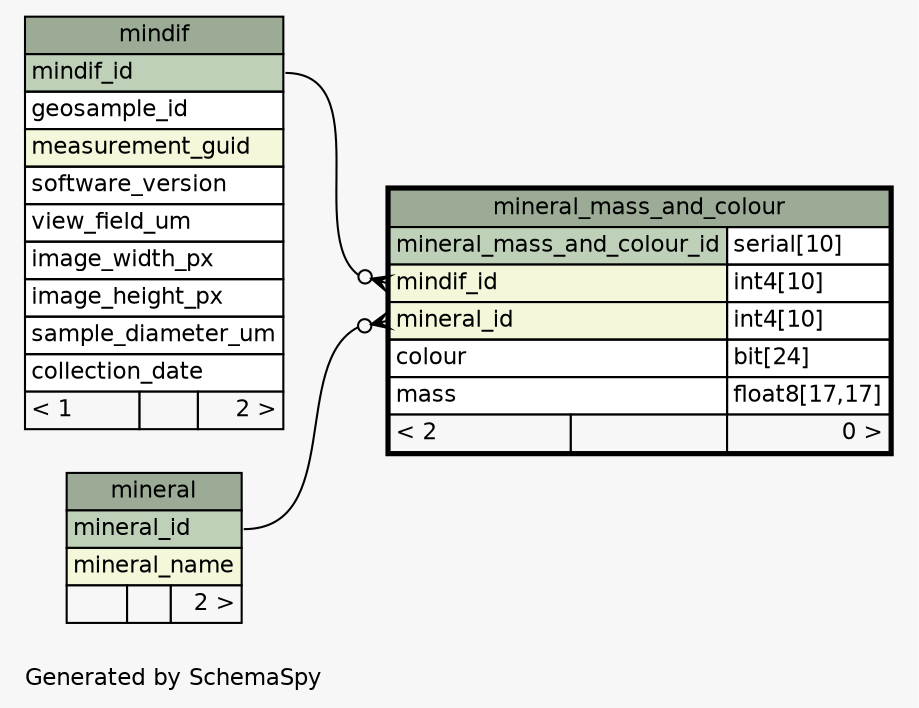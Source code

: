 // dot 2.38.0 on Linux 3.16.0-4-amd64
// SchemaSpy rev 590
digraph "oneDegreeRelationshipsDiagram" {
  graph [
    rankdir="RL"
    bgcolor="#f7f7f7"
    label="\nGenerated by SchemaSpy"
    labeljust="l"
    nodesep="0.18"
    ranksep="0.46"
    fontname="Helvetica"
    fontsize="11"
  ];
  node [
    fontname="Helvetica"
    fontsize="11"
    shape="plaintext"
  ];
  edge [
    arrowsize="0.8"
  ];
  "mineral_mass_and_colour":"mindif_id":w -> "mindif":"mindif_id":e [arrowhead=none dir=back arrowtail=crowodot];
  "mineral_mass_and_colour":"mineral_id":w -> "mineral":"mineral_id":e [arrowhead=none dir=back arrowtail=crowodot];
  "mindif" [
    label=<
    <TABLE BORDER="0" CELLBORDER="1" CELLSPACING="0" BGCOLOR="#ffffff">
      <TR><TD COLSPAN="3" BGCOLOR="#9bab96" ALIGN="CENTER">mindif</TD></TR>
      <TR><TD PORT="mindif_id" COLSPAN="3" BGCOLOR="#bed1b8" ALIGN="LEFT">mindif_id</TD></TR>
      <TR><TD PORT="geosample_id" COLSPAN="3" ALIGN="LEFT">geosample_id</TD></TR>
      <TR><TD PORT="measurement_guid" COLSPAN="3" BGCOLOR="#f4f7da" ALIGN="LEFT">measurement_guid</TD></TR>
      <TR><TD PORT="software_version" COLSPAN="3" ALIGN="LEFT">software_version</TD></TR>
      <TR><TD PORT="view_field_um" COLSPAN="3" ALIGN="LEFT">view_field_um</TD></TR>
      <TR><TD PORT="image_width_px" COLSPAN="3" ALIGN="LEFT">image_width_px</TD></TR>
      <TR><TD PORT="image_height_px" COLSPAN="3" ALIGN="LEFT">image_height_px</TD></TR>
      <TR><TD PORT="sample_diameter_um" COLSPAN="3" ALIGN="LEFT">sample_diameter_um</TD></TR>
      <TR><TD PORT="collection_date" COLSPAN="3" ALIGN="LEFT">collection_date</TD></TR>
      <TR><TD ALIGN="LEFT" BGCOLOR="#f7f7f7">&lt; 1</TD><TD ALIGN="RIGHT" BGCOLOR="#f7f7f7">  </TD><TD ALIGN="RIGHT" BGCOLOR="#f7f7f7">2 &gt;</TD></TR>
    </TABLE>>
    URL="mindif.html"
    tooltip="mindif"
  ];
  "mineral" [
    label=<
    <TABLE BORDER="0" CELLBORDER="1" CELLSPACING="0" BGCOLOR="#ffffff">
      <TR><TD COLSPAN="3" BGCOLOR="#9bab96" ALIGN="CENTER">mineral</TD></TR>
      <TR><TD PORT="mineral_id" COLSPAN="3" BGCOLOR="#bed1b8" ALIGN="LEFT">mineral_id</TD></TR>
      <TR><TD PORT="mineral_name" COLSPAN="3" BGCOLOR="#f4f7da" ALIGN="LEFT">mineral_name</TD></TR>
      <TR><TD ALIGN="LEFT" BGCOLOR="#f7f7f7">  </TD><TD ALIGN="RIGHT" BGCOLOR="#f7f7f7">  </TD><TD ALIGN="RIGHT" BGCOLOR="#f7f7f7">2 &gt;</TD></TR>
    </TABLE>>
    URL="mineral.html"
    tooltip="mineral"
  ];
  "mineral_mass_and_colour" [
    label=<
    <TABLE BORDER="2" CELLBORDER="1" CELLSPACING="0" BGCOLOR="#ffffff">
      <TR><TD COLSPAN="3" BGCOLOR="#9bab96" ALIGN="CENTER">mineral_mass_and_colour</TD></TR>
      <TR><TD PORT="mineral_mass_and_colour_id" COLSPAN="2" BGCOLOR="#bed1b8" ALIGN="LEFT">mineral_mass_and_colour_id</TD><TD PORT="mineral_mass_and_colour_id.type" ALIGN="LEFT">serial[10]</TD></TR>
      <TR><TD PORT="mindif_id" COLSPAN="2" BGCOLOR="#f4f7da" ALIGN="LEFT">mindif_id</TD><TD PORT="mindif_id.type" ALIGN="LEFT">int4[10]</TD></TR>
      <TR><TD PORT="mineral_id" COLSPAN="2" BGCOLOR="#f4f7da" ALIGN="LEFT">mineral_id</TD><TD PORT="mineral_id.type" ALIGN="LEFT">int4[10]</TD></TR>
      <TR><TD PORT="colour" COLSPAN="2" ALIGN="LEFT">colour</TD><TD PORT="colour.type" ALIGN="LEFT">bit[24]</TD></TR>
      <TR><TD PORT="mass" COLSPAN="2" ALIGN="LEFT">mass</TD><TD PORT="mass.type" ALIGN="LEFT">float8[17,17]</TD></TR>
      <TR><TD ALIGN="LEFT" BGCOLOR="#f7f7f7">&lt; 2</TD><TD ALIGN="RIGHT" BGCOLOR="#f7f7f7">  </TD><TD ALIGN="RIGHT" BGCOLOR="#f7f7f7">0 &gt;</TD></TR>
    </TABLE>>
    URL="mineral_mass_and_colour.html"
    tooltip="mineral_mass_and_colour"
  ];
}
